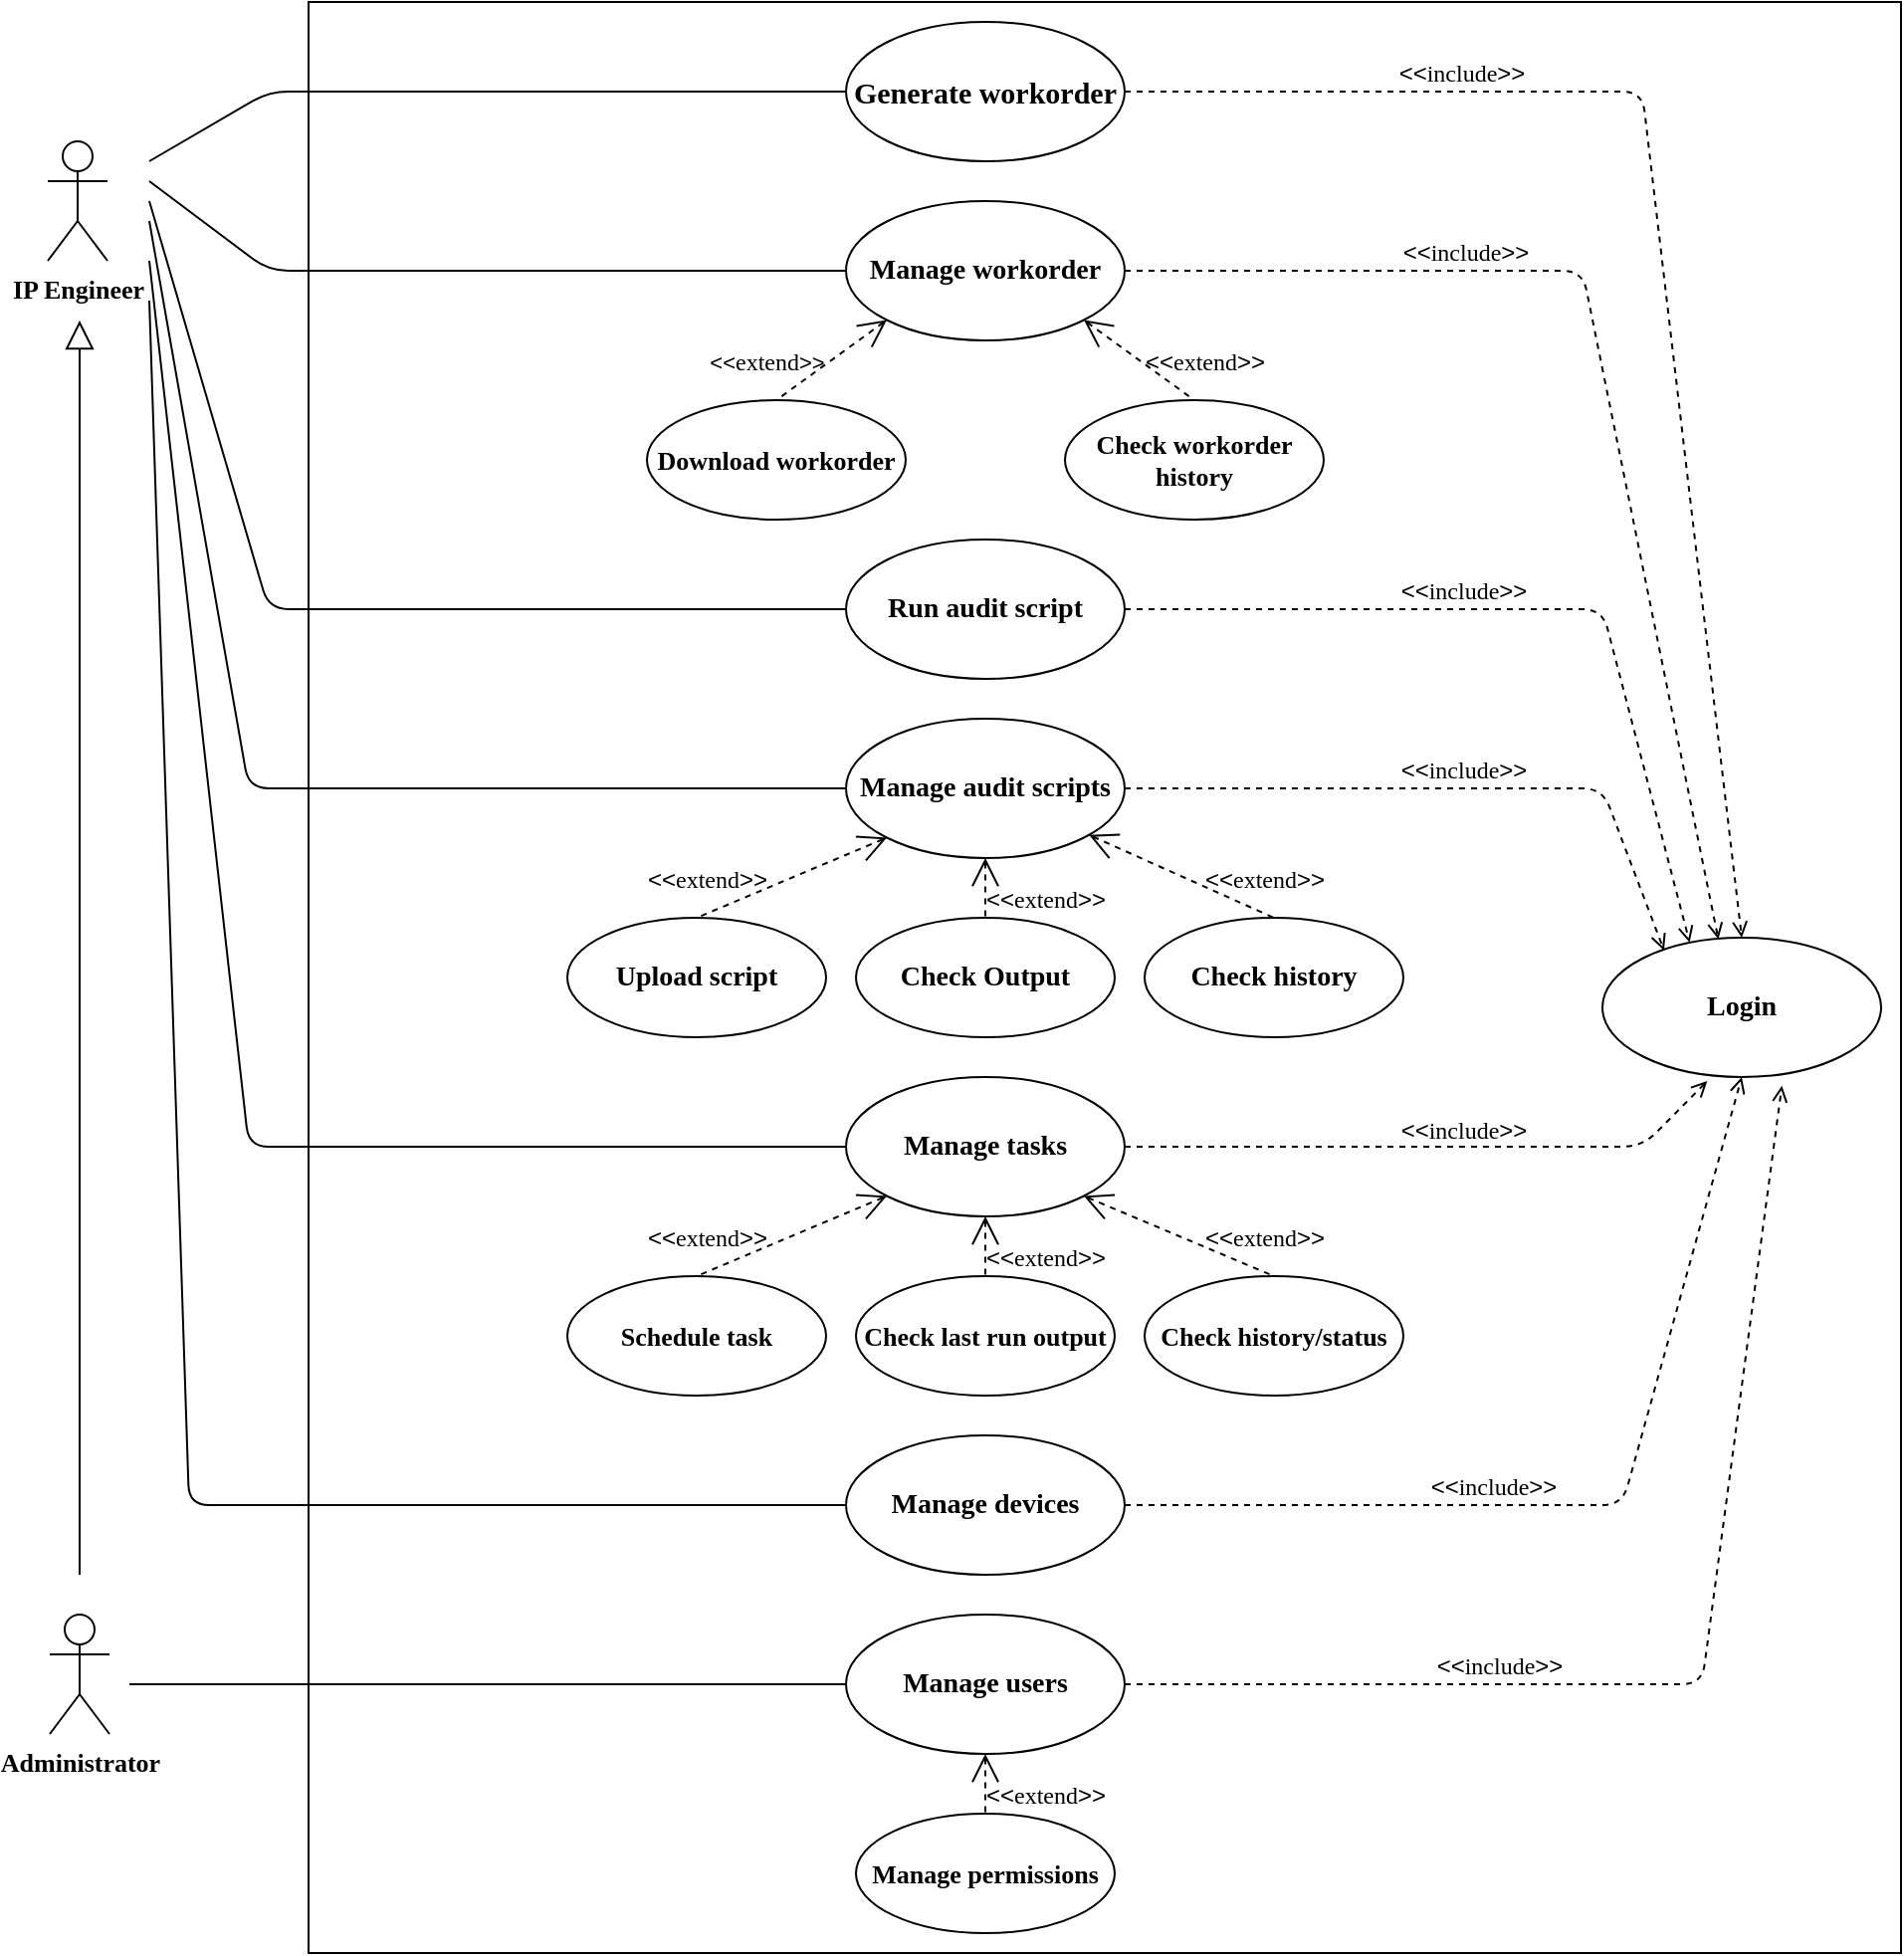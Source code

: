 <mxfile version="13.6.2" type="github">
  <diagram id="i6Qw7hJzul03tdrGHvLO" name="Page-1">
    <mxGraphModel dx="2094" dy="998" grid="1" gridSize="10" guides="1" tooltips="1" connect="1" arrows="1" fold="1" page="1" pageScale="1" pageWidth="850" pageHeight="1100" math="0" shadow="0" extFonts="Old Standard TT^https://fonts.googleapis.com/css?family=Old+Standard+TT">
      <root>
        <mxCell id="0" />
        <mxCell id="1" parent="0" />
        <mxCell id="sYa-I7lM7pY7sQWq7bn0-72" value="" style="rounded=0;whiteSpace=wrap;html=1;fillColor=none;" vertex="1" parent="1">
          <mxGeometry x="260" y="30" width="800" height="980" as="geometry" />
        </mxCell>
        <mxCell id="sYa-I7lM7pY7sQWq7bn0-1" value="&lt;font face=&quot;Old Standard TT&quot; size=&quot;1&quot;&gt;&lt;b style=&quot;font-size: 13px&quot;&gt;IP Engineer&lt;/b&gt;&lt;/font&gt;" style="shape=umlActor;html=1;verticalLabelPosition=bottom;verticalAlign=top;align=center;" vertex="1" parent="1">
          <mxGeometry x="129" y="100" width="30" height="60" as="geometry" />
        </mxCell>
        <mxCell id="sYa-I7lM7pY7sQWq7bn0-2" value="&lt;font face=&quot;Old Standard TT&quot; size=&quot;1&quot;&gt;&lt;b style=&quot;font-size: 13px&quot;&gt;Administrator&lt;/b&gt;&lt;/font&gt;" style="shape=umlActor;html=1;verticalLabelPosition=bottom;verticalAlign=top;align=center;" vertex="1" parent="1">
          <mxGeometry x="130" y="840" width="30" height="60" as="geometry" />
        </mxCell>
        <mxCell id="sYa-I7lM7pY7sQWq7bn0-7" value="" style="edgeStyle=none;html=1;endArrow=block;endFill=0;endSize=12;verticalAlign=bottom;" edge="1" parent="1">
          <mxGeometry width="160" relative="1" as="geometry">
            <mxPoint x="145" y="820" as="sourcePoint" />
            <mxPoint x="145" y="190" as="targetPoint" />
          </mxGeometry>
        </mxCell>
        <mxCell id="sYa-I7lM7pY7sQWq7bn0-11" value="&lt;font face=&quot;Old Standard TT&quot; size=&quot;1&quot;&gt;&lt;b style=&quot;font-size: 15px&quot;&gt;Generate workorder&lt;/b&gt;&lt;/font&gt;" style="ellipse;whiteSpace=wrap;html=1;fillColor=none;" vertex="1" parent="1">
          <mxGeometry x="530" y="40" width="140" height="70" as="geometry" />
        </mxCell>
        <mxCell id="sYa-I7lM7pY7sQWq7bn0-12" value="&lt;b&gt;&lt;font face=&quot;Old Standard TT&quot; style=&quot;font-size: 14px&quot;&gt;Run audit script&lt;/font&gt;&lt;/b&gt;" style="ellipse;whiteSpace=wrap;html=1;fillColor=none;" vertex="1" parent="1">
          <mxGeometry x="530" y="300" width="140" height="70" as="geometry" />
        </mxCell>
        <mxCell id="sYa-I7lM7pY7sQWq7bn0-13" value="&lt;font face=&quot;Old Standard TT&quot; size=&quot;1&quot;&gt;&lt;b style=&quot;font-size: 14px&quot;&gt;Manage tasks&lt;/b&gt;&lt;/font&gt;" style="ellipse;whiteSpace=wrap;html=1;fillColor=none;" vertex="1" parent="1">
          <mxGeometry x="530" y="570" width="140" height="70" as="geometry" />
        </mxCell>
        <mxCell id="sYa-I7lM7pY7sQWq7bn0-14" value="&lt;font face=&quot;Old Standard TT&quot; size=&quot;1&quot;&gt;&lt;b style=&quot;font-size: 14px&quot;&gt;Manage devices&lt;/b&gt;&lt;/font&gt;" style="ellipse;whiteSpace=wrap;html=1;fillColor=none;" vertex="1" parent="1">
          <mxGeometry x="530" y="750" width="140" height="70" as="geometry" />
        </mxCell>
        <mxCell id="sYa-I7lM7pY7sQWq7bn0-15" value="&lt;b&gt;&lt;font face=&quot;Old Standard TT&quot; style=&quot;font-size: 14px&quot;&gt;Manage users&lt;/font&gt;&lt;/b&gt;" style="ellipse;whiteSpace=wrap;html=1;fillColor=none;" vertex="1" parent="1">
          <mxGeometry x="530" y="840" width="140" height="70" as="geometry" />
        </mxCell>
        <mxCell id="sYa-I7lM7pY7sQWq7bn0-16" value="&lt;font face=&quot;Old Standard TT&quot; size=&quot;1&quot;&gt;&lt;b style=&quot;font-size: 14px&quot;&gt;Login&lt;/b&gt;&lt;/font&gt;" style="ellipse;whiteSpace=wrap;html=1;fillColor=none;" vertex="1" parent="1">
          <mxGeometry x="910" y="500" width="140" height="70" as="geometry" />
        </mxCell>
        <mxCell id="sYa-I7lM7pY7sQWq7bn0-26" value="&lt;font style=&quot;font-size: 12px&quot;&gt;&amp;lt;&amp;lt;&lt;font face=&quot;Old Standard TT&quot; style=&quot;font-size: 12px&quot;&gt;include&lt;/font&gt;&amp;gt;&amp;gt;&lt;/font&gt;" style="edgeStyle=none;html=1;endArrow=open;verticalAlign=bottom;dashed=1;labelBackgroundColor=none;exitX=1;exitY=0.5;exitDx=0;exitDy=0;entryX=0.5;entryY=0;entryDx=0;entryDy=0;" edge="1" parent="1" source="sYa-I7lM7pY7sQWq7bn0-11" target="sYa-I7lM7pY7sQWq7bn0-16">
          <mxGeometry x="-0.51" width="160" relative="1" as="geometry">
            <mxPoint x="590" y="210" as="sourcePoint" />
            <mxPoint x="750" y="210" as="targetPoint" />
            <Array as="points">
              <mxPoint x="930" y="75" />
            </Array>
            <mxPoint as="offset" />
          </mxGeometry>
        </mxCell>
        <mxCell id="sYa-I7lM7pY7sQWq7bn0-29" value="" style="edgeStyle=none;html=1;endArrow=none;verticalAlign=bottom;entryX=0;entryY=0.5;entryDx=0;entryDy=0;" edge="1" parent="1" target="sYa-I7lM7pY7sQWq7bn0-11">
          <mxGeometry width="160" relative="1" as="geometry">
            <mxPoint x="180" y="110" as="sourcePoint" />
            <mxPoint x="440" y="90" as="targetPoint" />
            <Array as="points">
              <mxPoint x="240" y="75" />
            </Array>
          </mxGeometry>
        </mxCell>
        <mxCell id="sYa-I7lM7pY7sQWq7bn0-35" value="&lt;font face=&quot;Old Standard TT&quot; size=&quot;1&quot;&gt;&lt;b style=&quot;font-size: 14px&quot;&gt;Manage workorder&lt;/b&gt;&lt;/font&gt;" style="ellipse;whiteSpace=wrap;html=1;fillColor=none;" vertex="1" parent="1">
          <mxGeometry x="530" y="130" width="140" height="70" as="geometry" />
        </mxCell>
        <mxCell id="sYa-I7lM7pY7sQWq7bn0-38" value="&lt;b&gt;&lt;font face=&quot;Old Standard TT&quot; style=&quot;font-size: 13px&quot;&gt;Check workorder history&lt;/font&gt;&lt;/b&gt;" style="ellipse;whiteSpace=wrap;html=1;fillColor=none;" vertex="1" parent="1">
          <mxGeometry x="640" y="230" width="130" height="60" as="geometry" />
        </mxCell>
        <mxCell id="sYa-I7lM7pY7sQWq7bn0-39" value="&lt;font face=&quot;Old Standard TT&quot; size=&quot;1&quot;&gt;&lt;b style=&quot;font-size: 13px&quot;&gt;Download workorder&lt;/b&gt;&lt;/font&gt;" style="ellipse;whiteSpace=wrap;html=1;fillColor=none;" vertex="1" parent="1">
          <mxGeometry x="430" y="230" width="130" height="60" as="geometry" />
        </mxCell>
        <mxCell id="sYa-I7lM7pY7sQWq7bn0-41" value="&lt;font style=&quot;font-size: 12px&quot;&gt;&amp;lt;&amp;lt;&lt;font face=&quot;Old Standard TT&quot; style=&quot;font-size: 12px&quot;&gt;extend&lt;/font&gt;&amp;gt;&amp;gt;&lt;/font&gt;" style="edgeStyle=none;html=1;startArrow=open;endArrow=none;startSize=12;verticalAlign=bottom;dashed=1;labelBackgroundColor=none;entryX=0.5;entryY=0;entryDx=0;entryDy=0;exitX=1;exitY=1;exitDx=0;exitDy=0;" edge="1" parent="1" source="sYa-I7lM7pY7sQWq7bn0-35" target="sYa-I7lM7pY7sQWq7bn0-38">
          <mxGeometry x="0.947" y="11" width="160" relative="1" as="geometry">
            <mxPoint x="620" y="220" as="sourcePoint" />
            <mxPoint x="570" y="200" as="targetPoint" />
            <mxPoint as="offset" />
          </mxGeometry>
        </mxCell>
        <mxCell id="sYa-I7lM7pY7sQWq7bn0-42" value="&amp;lt;&amp;lt;&lt;font face=&quot;Old Standard TT&quot; style=&quot;font-size: 12px&quot;&gt;extend&lt;/font&gt;&amp;gt;&amp;gt;" style="edgeStyle=none;html=1;startArrow=open;endArrow=none;startSize=12;verticalAlign=bottom;dashed=1;labelBackgroundColor=none;exitX=0;exitY=1;exitDx=0;exitDy=0;entryX=0.5;entryY=0;entryDx=0;entryDy=0;" edge="1" parent="1" source="sYa-I7lM7pY7sQWq7bn0-35" target="sYa-I7lM7pY7sQWq7bn0-39">
          <mxGeometry x="0.947" y="-11" width="160" relative="1" as="geometry">
            <mxPoint x="370" y="170" as="sourcePoint" />
            <mxPoint x="530" y="170" as="targetPoint" />
            <mxPoint as="offset" />
          </mxGeometry>
        </mxCell>
        <mxCell id="sYa-I7lM7pY7sQWq7bn0-43" value="&lt;font face=&quot;Old Standard TT&quot; size=&quot;1&quot;&gt;&lt;b style=&quot;font-size: 13px&quot;&gt;Manage permissions&lt;/b&gt;&lt;/font&gt;" style="ellipse;whiteSpace=wrap;html=1;fillColor=none;" vertex="1" parent="1">
          <mxGeometry x="535" y="940" width="130" height="60" as="geometry" />
        </mxCell>
        <mxCell id="sYa-I7lM7pY7sQWq7bn0-44" value="&lt;b&gt;&lt;font face=&quot;Old Standard TT&quot; style=&quot;font-size: 14px&quot;&gt;Manage audit scripts&lt;/font&gt;&lt;/b&gt;" style="ellipse;whiteSpace=wrap;html=1;fillColor=none;" vertex="1" parent="1">
          <mxGeometry x="530" y="390" width="140" height="70" as="geometry" />
        </mxCell>
        <mxCell id="sYa-I7lM7pY7sQWq7bn0-46" value="&lt;font face=&quot;Old Standard TT&quot; size=&quot;1&quot;&gt;&lt;b style=&quot;font-size: 14px&quot;&gt;Upload script&lt;/b&gt;&lt;/font&gt;" style="ellipse;whiteSpace=wrap;html=1;fillColor=none;" vertex="1" parent="1">
          <mxGeometry x="390" y="490" width="130" height="60" as="geometry" />
        </mxCell>
        <mxCell id="sYa-I7lM7pY7sQWq7bn0-47" value="&lt;b&gt;&lt;font face=&quot;Old Standard TT&quot; style=&quot;font-size: 14px&quot;&gt;Check history&lt;/font&gt;&lt;/b&gt;" style="ellipse;whiteSpace=wrap;html=1;fillColor=none;" vertex="1" parent="1">
          <mxGeometry x="680" y="490" width="130" height="60" as="geometry" />
        </mxCell>
        <mxCell id="sYa-I7lM7pY7sQWq7bn0-48" value="&lt;font style=&quot;font-size: 12px&quot;&gt;&amp;lt;&amp;lt;&lt;font face=&quot;Old Standard TT&quot; style=&quot;font-size: 12px&quot;&gt;extend&lt;/font&gt;&amp;gt;&amp;gt;&lt;/font&gt;" style="edgeStyle=none;html=1;startArrow=open;endArrow=none;startSize=12;verticalAlign=bottom;dashed=1;labelBackgroundColor=none;entryX=0.5;entryY=0;entryDx=0;entryDy=0;" edge="1" parent="1" source="sYa-I7lM7pY7sQWq7bn0-44" target="sYa-I7lM7pY7sQWq7bn0-47">
          <mxGeometry x="0.83" y="7" width="160" relative="1" as="geometry">
            <mxPoint x="550" y="480" as="sourcePoint" />
            <mxPoint x="710" y="480" as="targetPoint" />
            <mxPoint as="offset" />
          </mxGeometry>
        </mxCell>
        <mxCell id="sYa-I7lM7pY7sQWq7bn0-49" value="&lt;font style=&quot;font-size: 12px&quot;&gt;&amp;lt;&amp;lt;&lt;font face=&quot;Old Standard TT&quot; style=&quot;font-size: 12px&quot;&gt;extend&lt;/font&gt;&amp;gt;&amp;gt;&lt;/font&gt;" style="edgeStyle=none;html=1;startArrow=open;endArrow=none;startSize=12;verticalAlign=bottom;dashed=1;labelBackgroundColor=none;exitX=0;exitY=1;exitDx=0;exitDy=0;entryX=0.5;entryY=0;entryDx=0;entryDy=0;" edge="1" parent="1" source="sYa-I7lM7pY7sQWq7bn0-44" target="sYa-I7lM7pY7sQWq7bn0-46">
          <mxGeometry x="0.836" y="-7" width="160" relative="1" as="geometry">
            <mxPoint x="500" y="480" as="sourcePoint" />
            <mxPoint x="660" y="480" as="targetPoint" />
            <mxPoint as="offset" />
          </mxGeometry>
        </mxCell>
        <mxCell id="sYa-I7lM7pY7sQWq7bn0-50" value="&lt;font face=&quot;Old Standard TT&quot; size=&quot;1&quot;&gt;&lt;b style=&quot;font-size: 14px&quot;&gt;Check Output&lt;/b&gt;&lt;/font&gt;" style="ellipse;whiteSpace=wrap;html=1;fillColor=none;" vertex="1" parent="1">
          <mxGeometry x="535" y="490" width="130" height="60" as="geometry" />
        </mxCell>
        <mxCell id="sYa-I7lM7pY7sQWq7bn0-51" value="&lt;font style=&quot;font-size: 12px&quot;&gt;&amp;lt;&amp;lt;&lt;font face=&quot;Old Standard TT&quot; style=&quot;font-size: 12px&quot;&gt;extend&lt;/font&gt;&amp;gt;&amp;gt;&lt;/font&gt;" style="edgeStyle=none;html=1;startArrow=open;endArrow=none;startSize=12;verticalAlign=bottom;dashed=1;labelBackgroundColor=none;exitX=0.5;exitY=1;exitDx=0;exitDy=0;entryX=0.5;entryY=0;entryDx=0;entryDy=0;" edge="1" parent="1" source="sYa-I7lM7pY7sQWq7bn0-44" target="sYa-I7lM7pY7sQWq7bn0-50">
          <mxGeometry x="1" y="30" width="160" relative="1" as="geometry">
            <mxPoint x="420" y="420" as="sourcePoint" />
            <mxPoint x="580" y="420" as="targetPoint" />
            <mxPoint as="offset" />
          </mxGeometry>
        </mxCell>
        <mxCell id="sYa-I7lM7pY7sQWq7bn0-52" value="&lt;font style=&quot;font-size: 12px&quot;&gt;&amp;lt;&amp;lt;&lt;font face=&quot;Old Standard TT&quot; style=&quot;font-size: 12px&quot;&gt;extend&lt;/font&gt;&amp;gt;&amp;gt;&lt;/font&gt;" style="edgeStyle=none;html=1;startArrow=open;endArrow=none;startSize=12;verticalAlign=bottom;dashed=1;labelBackgroundColor=none;exitX=0.5;exitY=1;exitDx=0;exitDy=0;entryX=0.5;entryY=0;entryDx=0;entryDy=0;" edge="1" parent="1" source="sYa-I7lM7pY7sQWq7bn0-15" target="sYa-I7lM7pY7sQWq7bn0-43">
          <mxGeometry x="1" y="30" width="160" relative="1" as="geometry">
            <mxPoint x="430" y="880" as="sourcePoint" />
            <mxPoint x="590" y="880" as="targetPoint" />
            <mxPoint as="offset" />
          </mxGeometry>
        </mxCell>
        <mxCell id="sYa-I7lM7pY7sQWq7bn0-53" value="&lt;b&gt;&lt;font face=&quot;Old Standard TT&quot; style=&quot;font-size: 13px&quot;&gt;Check last run output&lt;/font&gt;&lt;/b&gt;" style="ellipse;whiteSpace=wrap;html=1;fillColor=none;" vertex="1" parent="1">
          <mxGeometry x="535" y="670" width="130" height="60" as="geometry" />
        </mxCell>
        <mxCell id="sYa-I7lM7pY7sQWq7bn0-54" value="&lt;b&gt;&lt;font face=&quot;Old Standard TT&quot; style=&quot;font-size: 13px&quot;&gt;Schedule task&lt;/font&gt;&lt;/b&gt;" style="ellipse;whiteSpace=wrap;html=1;fillColor=none;" vertex="1" parent="1">
          <mxGeometry x="390" y="670" width="130" height="60" as="geometry" />
        </mxCell>
        <mxCell id="sYa-I7lM7pY7sQWq7bn0-55" value="&lt;b&gt;&lt;font face=&quot;Old Standard TT&quot; style=&quot;font-size: 13px&quot;&gt;Check history/status&lt;/font&gt;&lt;/b&gt;" style="ellipse;whiteSpace=wrap;html=1;fillColor=none;" vertex="1" parent="1">
          <mxGeometry x="680" y="670" width="130" height="60" as="geometry" />
        </mxCell>
        <mxCell id="sYa-I7lM7pY7sQWq7bn0-56" value="&lt;font style=&quot;font-size: 12px&quot;&gt;&amp;lt;&amp;lt;&lt;font face=&quot;Old Standard TT&quot; style=&quot;font-size: 12px&quot;&gt;extend&lt;/font&gt;&amp;gt;&amp;gt;&lt;/font&gt;" style="edgeStyle=none;html=1;startArrow=open;endArrow=none;startSize=12;verticalAlign=bottom;dashed=1;labelBackgroundColor=none;exitX=1;exitY=1;exitDx=0;exitDy=0;entryX=0.5;entryY=0;entryDx=0;entryDy=0;" edge="1" parent="1" source="sYa-I7lM7pY7sQWq7bn0-13" target="sYa-I7lM7pY7sQWq7bn0-55">
          <mxGeometry x="0.836" y="7" width="160" relative="1" as="geometry">
            <mxPoint x="690" y="620" as="sourcePoint" />
            <mxPoint x="850" y="620" as="targetPoint" />
            <mxPoint as="offset" />
          </mxGeometry>
        </mxCell>
        <mxCell id="sYa-I7lM7pY7sQWq7bn0-57" value="&lt;font style=&quot;font-size: 12px&quot;&gt;&amp;lt;&amp;lt;&lt;font face=&quot;Old Standard TT&quot; style=&quot;font-size: 12px&quot;&gt;extend&lt;/font&gt;&amp;gt;&amp;gt;&lt;/font&gt;" style="edgeStyle=none;html=1;startArrow=open;endArrow=none;startSize=12;verticalAlign=bottom;dashed=1;labelBackgroundColor=none;entryX=0.5;entryY=0;entryDx=0;entryDy=0;exitX=0.5;exitY=1;exitDx=0;exitDy=0;" edge="1" parent="1" source="sYa-I7lM7pY7sQWq7bn0-13" target="sYa-I7lM7pY7sQWq7bn0-53">
          <mxGeometry x="1" y="30" width="160" relative="1" as="geometry">
            <mxPoint x="550" y="660" as="sourcePoint" />
            <mxPoint x="630" y="640" as="targetPoint" />
            <mxPoint as="offset" />
          </mxGeometry>
        </mxCell>
        <mxCell id="sYa-I7lM7pY7sQWq7bn0-58" value="&lt;font style=&quot;font-size: 12px&quot;&gt;&amp;lt;&amp;lt;&lt;font face=&quot;Old Standard TT&quot; style=&quot;font-size: 12px&quot;&gt;extend&lt;/font&gt;&amp;gt;&amp;gt;&lt;/font&gt;" style="edgeStyle=none;html=1;startArrow=open;endArrow=none;startSize=12;verticalAlign=bottom;dashed=1;labelBackgroundColor=none;exitX=0;exitY=1;exitDx=0;exitDy=0;entryX=0.5;entryY=0;entryDx=0;entryDy=0;" edge="1" parent="1" source="sYa-I7lM7pY7sQWq7bn0-13" target="sYa-I7lM7pY7sQWq7bn0-54">
          <mxGeometry x="0.836" y="-7" width="160" relative="1" as="geometry">
            <mxPoint x="500" y="660" as="sourcePoint" />
            <mxPoint x="660" y="660" as="targetPoint" />
            <mxPoint as="offset" />
          </mxGeometry>
        </mxCell>
        <mxCell id="sYa-I7lM7pY7sQWq7bn0-59" value="" style="edgeStyle=none;html=1;endArrow=none;verticalAlign=bottom;entryX=0;entryY=0.5;entryDx=0;entryDy=0;" edge="1" parent="1" target="sYa-I7lM7pY7sQWq7bn0-35">
          <mxGeometry width="160" relative="1" as="geometry">
            <mxPoint x="180" y="120" as="sourcePoint" />
            <mxPoint x="470" y="360" as="targetPoint" />
            <Array as="points">
              <mxPoint x="240" y="165" />
            </Array>
          </mxGeometry>
        </mxCell>
        <mxCell id="sYa-I7lM7pY7sQWq7bn0-61" value="" style="edgeStyle=none;html=1;endArrow=none;verticalAlign=bottom;entryX=0;entryY=0.5;entryDx=0;entryDy=0;" edge="1" parent="1" target="sYa-I7lM7pY7sQWq7bn0-12">
          <mxGeometry width="160" relative="1" as="geometry">
            <mxPoint x="180" y="130" as="sourcePoint" />
            <mxPoint x="420" y="380" as="targetPoint" />
            <Array as="points">
              <mxPoint x="240" y="335" />
            </Array>
          </mxGeometry>
        </mxCell>
        <mxCell id="sYa-I7lM7pY7sQWq7bn0-62" value="" style="edgeStyle=none;html=1;endArrow=none;verticalAlign=bottom;entryX=0;entryY=0.5;entryDx=0;entryDy=0;" edge="1" parent="1" target="sYa-I7lM7pY7sQWq7bn0-44">
          <mxGeometry width="160" relative="1" as="geometry">
            <mxPoint x="180" y="140" as="sourcePoint" />
            <mxPoint x="360" y="440" as="targetPoint" />
            <Array as="points">
              <mxPoint x="230" y="425" />
            </Array>
          </mxGeometry>
        </mxCell>
        <mxCell id="sYa-I7lM7pY7sQWq7bn0-63" value="" style="edgeStyle=none;html=1;endArrow=none;verticalAlign=bottom;entryX=0;entryY=0.5;entryDx=0;entryDy=0;rounded=1;" edge="1" parent="1" target="sYa-I7lM7pY7sQWq7bn0-13">
          <mxGeometry width="160" relative="1" as="geometry">
            <mxPoint x="180" y="160" as="sourcePoint" />
            <mxPoint x="370" y="380" as="targetPoint" />
            <Array as="points">
              <mxPoint x="230" y="605" />
            </Array>
          </mxGeometry>
        </mxCell>
        <mxCell id="sYa-I7lM7pY7sQWq7bn0-64" value="" style="edgeStyle=none;html=1;endArrow=none;verticalAlign=bottom;entryX=0;entryY=0.5;entryDx=0;entryDy=0;" edge="1" parent="1" target="sYa-I7lM7pY7sQWq7bn0-14">
          <mxGeometry width="160" relative="1" as="geometry">
            <mxPoint x="180" y="180" as="sourcePoint" />
            <mxPoint x="300" y="740" as="targetPoint" />
            <Array as="points">
              <mxPoint x="200" y="785" />
            </Array>
          </mxGeometry>
        </mxCell>
        <mxCell id="sYa-I7lM7pY7sQWq7bn0-65" value="" style="edgeStyle=none;html=1;endArrow=none;verticalAlign=bottom;entryX=0;entryY=0.5;entryDx=0;entryDy=0;" edge="1" parent="1" target="sYa-I7lM7pY7sQWq7bn0-15">
          <mxGeometry width="160" relative="1" as="geometry">
            <mxPoint x="170" y="875" as="sourcePoint" />
            <mxPoint x="220" y="720" as="targetPoint" />
            <Array as="points">
              <mxPoint x="230" y="875" />
            </Array>
          </mxGeometry>
        </mxCell>
        <mxCell id="sYa-I7lM7pY7sQWq7bn0-66" value="&lt;font style=&quot;font-size: 12px&quot;&gt;&amp;lt;&amp;lt;&lt;font face=&quot;Old Standard TT&quot; style=&quot;font-size: 12px&quot;&gt;include&lt;/font&gt;&amp;gt;&amp;gt;&lt;/font&gt;" style="edgeStyle=none;html=1;endArrow=open;verticalAlign=bottom;dashed=1;labelBackgroundColor=none;entryX=0.416;entryY=0.011;entryDx=0;entryDy=0;entryPerimeter=0;exitX=1;exitY=0.5;exitDx=0;exitDy=0;" edge="1" parent="1" source="sYa-I7lM7pY7sQWq7bn0-35" target="sYa-I7lM7pY7sQWq7bn0-16">
          <mxGeometry x="-0.404" width="160" relative="1" as="geometry">
            <mxPoint x="810" y="180" as="sourcePoint" />
            <mxPoint x="970" y="180" as="targetPoint" />
            <Array as="points">
              <mxPoint x="900" y="165" />
            </Array>
            <mxPoint as="offset" />
          </mxGeometry>
        </mxCell>
        <mxCell id="sYa-I7lM7pY7sQWq7bn0-67" value="&lt;font style=&quot;font-size: 12px&quot;&gt;&amp;lt;&amp;lt;&lt;font face=&quot;Old Standard TT&quot; style=&quot;font-size: 12px&quot;&gt;include&lt;/font&gt;&amp;gt;&amp;gt;&lt;/font&gt;" style="edgeStyle=none;html=1;endArrow=open;verticalAlign=bottom;dashed=1;labelBackgroundColor=none;exitX=1;exitY=0.5;exitDx=0;exitDy=0;entryX=0.313;entryY=0.034;entryDx=0;entryDy=0;entryPerimeter=0;" edge="1" parent="1" source="sYa-I7lM7pY7sQWq7bn0-12" target="sYa-I7lM7pY7sQWq7bn0-16">
          <mxGeometry x="-0.177" width="160" relative="1" as="geometry">
            <mxPoint x="780" y="310" as="sourcePoint" />
            <mxPoint x="991" y="510" as="targetPoint" />
            <Array as="points">
              <mxPoint x="910" y="335" />
            </Array>
            <mxPoint as="offset" />
          </mxGeometry>
        </mxCell>
        <mxCell id="sYa-I7lM7pY7sQWq7bn0-68" value="&lt;font style=&quot;font-size: 12px&quot;&gt;&amp;lt;&amp;lt;&lt;font face=&quot;Old Standard TT&quot; style=&quot;font-size: 12px&quot;&gt;include&lt;/font&gt;&amp;gt;&amp;gt;&lt;/font&gt;" style="edgeStyle=none;html=1;endArrow=open;verticalAlign=bottom;dashed=1;labelBackgroundColor=none;entryX=0.221;entryY=0.091;entryDx=0;entryDy=0;entryPerimeter=0;exitX=1;exitY=0.5;exitDx=0;exitDy=0;" edge="1" parent="1" source="sYa-I7lM7pY7sQWq7bn0-44" target="sYa-I7lM7pY7sQWq7bn0-16">
          <mxGeometry x="0.04" width="160" relative="1" as="geometry">
            <mxPoint x="720" y="410" as="sourcePoint" />
            <mxPoint x="880" y="410" as="targetPoint" />
            <Array as="points">
              <mxPoint x="910" y="425" />
            </Array>
            <mxPoint as="offset" />
          </mxGeometry>
        </mxCell>
        <mxCell id="sYa-I7lM7pY7sQWq7bn0-69" value="&lt;font style=&quot;font-size: 12px&quot;&gt;&amp;lt;&amp;lt;&lt;font face=&quot;Old Standard TT&quot; style=&quot;font-size: 12px&quot;&gt;include&lt;/font&gt;&amp;gt;&amp;gt;&lt;/font&gt;" style="edgeStyle=none;html=1;endArrow=open;verticalAlign=bottom;dashed=1;labelBackgroundColor=none;entryX=0.5;entryY=1;entryDx=0;entryDy=0;exitX=1;exitY=0.5;exitDx=0;exitDy=0;" edge="1" parent="1" source="sYa-I7lM7pY7sQWq7bn0-14" target="sYa-I7lM7pY7sQWq7bn0-16">
          <mxGeometry x="-0.22" width="160" relative="1" as="geometry">
            <mxPoint x="750" y="640" as="sourcePoint" />
            <mxPoint x="910" y="640" as="targetPoint" />
            <Array as="points">
              <mxPoint x="920" y="785" />
            </Array>
            <mxPoint as="offset" />
          </mxGeometry>
        </mxCell>
        <mxCell id="sYa-I7lM7pY7sQWq7bn0-70" value="&lt;font style=&quot;font-size: 12px&quot;&gt;&amp;lt;&amp;lt;&lt;font face=&quot;Old Standard TT&quot; style=&quot;font-size: 12px&quot;&gt;include&lt;/font&gt;&amp;gt;&amp;gt;&lt;/font&gt;" style="edgeStyle=none;html=1;endArrow=open;verticalAlign=bottom;dashed=1;labelBackgroundColor=none;exitX=1;exitY=0.5;exitDx=0;exitDy=0;entryX=0.376;entryY=1.029;entryDx=0;entryDy=0;entryPerimeter=0;" edge="1" parent="1" source="sYa-I7lM7pY7sQWq7bn0-13" target="sYa-I7lM7pY7sQWq7bn0-16">
          <mxGeometry x="0.111" y="-1" width="160" relative="1" as="geometry">
            <mxPoint x="840" y="610" as="sourcePoint" />
            <mxPoint x="1000" y="610" as="targetPoint" />
            <Array as="points">
              <mxPoint x="930" y="605" />
            </Array>
            <mxPoint as="offset" />
          </mxGeometry>
        </mxCell>
        <mxCell id="sYa-I7lM7pY7sQWq7bn0-71" value="&lt;font style=&quot;font-size: 12px&quot;&gt;&amp;lt;&amp;lt;&lt;font face=&quot;Old Standard TT&quot; style=&quot;font-size: 12px&quot;&gt;include&lt;/font&gt;&amp;gt;&amp;gt;&lt;/font&gt;" style="edgeStyle=none;html=1;endArrow=open;verticalAlign=bottom;dashed=1;labelBackgroundColor=none;exitX=1;exitY=0.5;exitDx=0;exitDy=0;entryX=0.644;entryY=1.063;entryDx=0;entryDy=0;entryPerimeter=0;" edge="1" parent="1" source="sYa-I7lM7pY7sQWq7bn0-15" target="sYa-I7lM7pY7sQWq7bn0-16">
          <mxGeometry x="-0.368" width="160" relative="1" as="geometry">
            <mxPoint x="750" y="810" as="sourcePoint" />
            <mxPoint x="910" y="810" as="targetPoint" />
            <Array as="points">
              <mxPoint x="960" y="875" />
            </Array>
            <mxPoint as="offset" />
          </mxGeometry>
        </mxCell>
      </root>
    </mxGraphModel>
  </diagram>
</mxfile>
